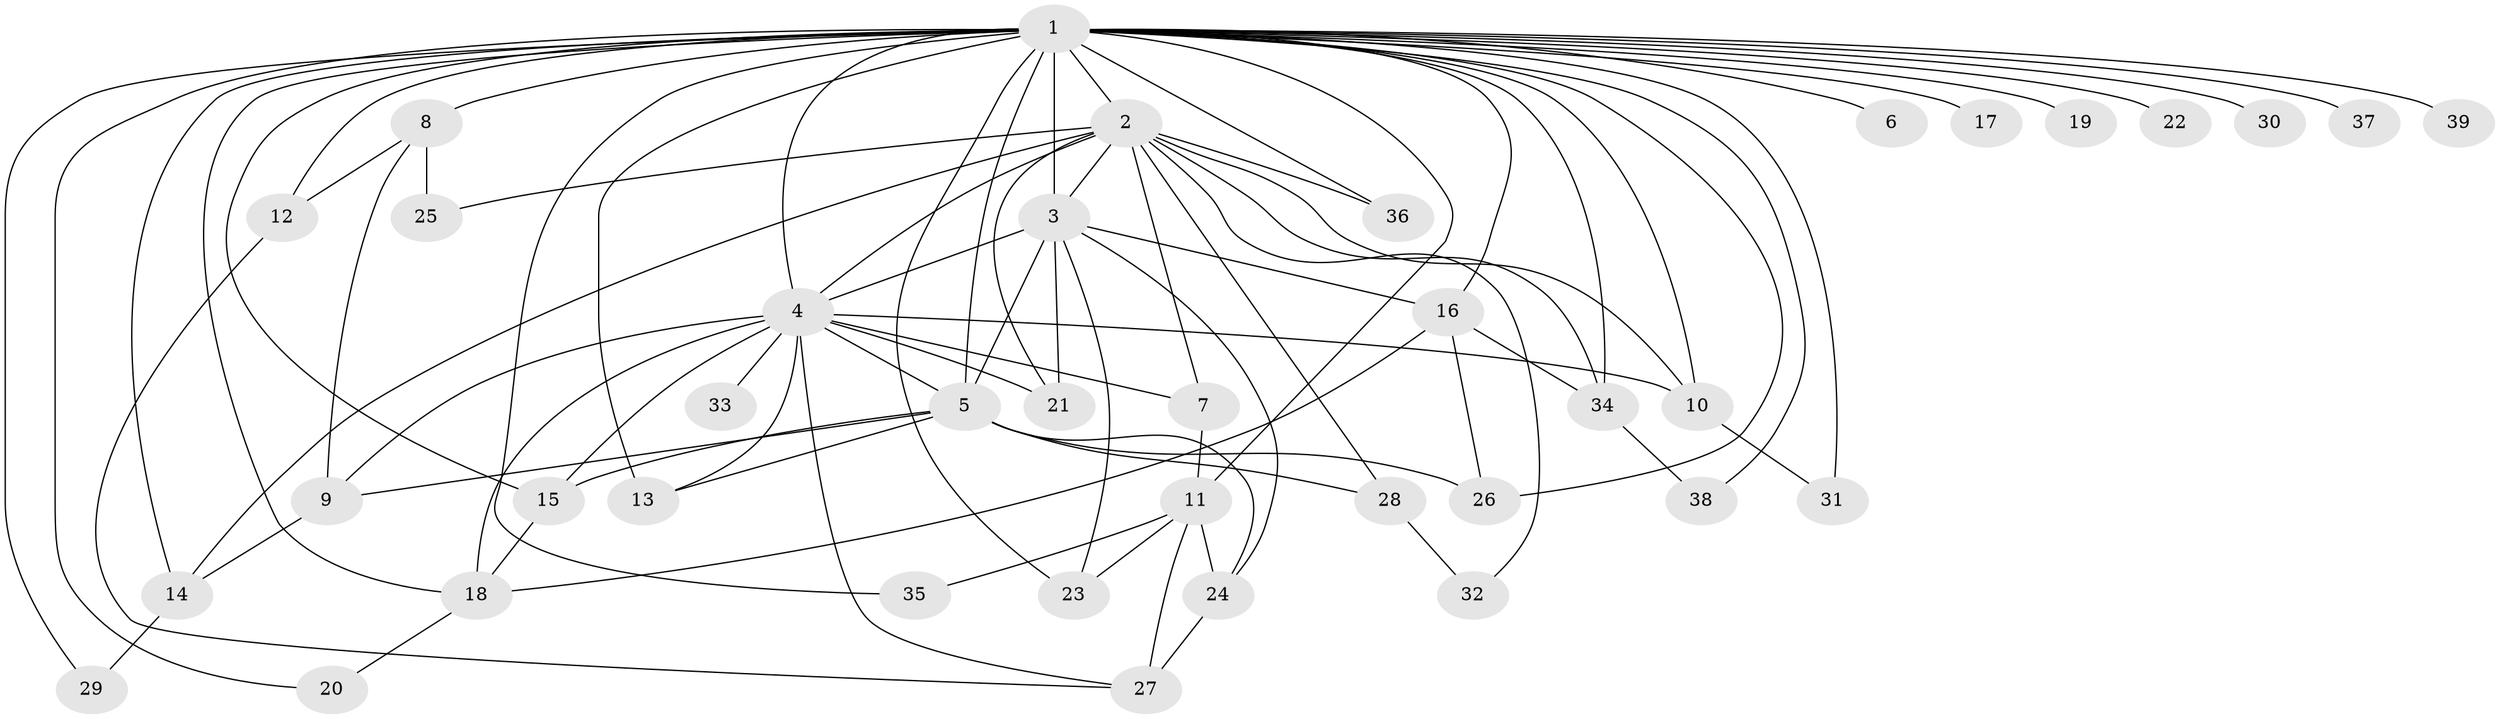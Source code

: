 // original degree distribution, {10: 0.010752688172043012, 21: 0.010752688172043012, 25: 0.010752688172043012, 23: 0.010752688172043012, 18: 0.021505376344086023, 20: 0.021505376344086023, 26: 0.010752688172043012, 13: 0.010752688172043012, 3: 0.15053763440860216, 2: 0.5591397849462365, 4: 0.0967741935483871, 5: 0.053763440860215055, 8: 0.010752688172043012, 6: 0.010752688172043012, 7: 0.010752688172043012}
// Generated by graph-tools (version 1.1) at 2025/49/03/04/25 22:49:43]
// undirected, 39 vertices, 82 edges
graph export_dot {
  node [color=gray90,style=filled];
  1;
  2;
  3;
  4;
  5;
  6;
  7;
  8;
  9;
  10;
  11;
  12;
  13;
  14;
  15;
  16;
  17;
  18;
  19;
  20;
  21;
  22;
  23;
  24;
  25;
  26;
  27;
  28;
  29;
  30;
  31;
  32;
  33;
  34;
  35;
  36;
  37;
  38;
  39;
  1 -- 2 [weight=8.0];
  1 -- 3 [weight=14.0];
  1 -- 4 [weight=6.0];
  1 -- 5 [weight=2.0];
  1 -- 6 [weight=2.0];
  1 -- 8 [weight=3.0];
  1 -- 10 [weight=1.0];
  1 -- 11 [weight=5.0];
  1 -- 12 [weight=1.0];
  1 -- 13 [weight=8.0];
  1 -- 14 [weight=2.0];
  1 -- 15 [weight=3.0];
  1 -- 16 [weight=1.0];
  1 -- 17 [weight=1.0];
  1 -- 18 [weight=1.0];
  1 -- 19 [weight=2.0];
  1 -- 20 [weight=1.0];
  1 -- 22 [weight=3.0];
  1 -- 23 [weight=1.0];
  1 -- 26 [weight=1.0];
  1 -- 29 [weight=1.0];
  1 -- 30 [weight=1.0];
  1 -- 31 [weight=1.0];
  1 -- 34 [weight=2.0];
  1 -- 35 [weight=2.0];
  1 -- 36 [weight=1.0];
  1 -- 37 [weight=2.0];
  1 -- 38 [weight=1.0];
  1 -- 39 [weight=2.0];
  2 -- 3 [weight=3.0];
  2 -- 4 [weight=2.0];
  2 -- 7 [weight=2.0];
  2 -- 10 [weight=1.0];
  2 -- 14 [weight=1.0];
  2 -- 21 [weight=1.0];
  2 -- 25 [weight=1.0];
  2 -- 28 [weight=1.0];
  2 -- 32 [weight=1.0];
  2 -- 34 [weight=1.0];
  2 -- 36 [weight=1.0];
  3 -- 4 [weight=3.0];
  3 -- 5 [weight=7.0];
  3 -- 16 [weight=2.0];
  3 -- 21 [weight=1.0];
  3 -- 23 [weight=2.0];
  3 -- 24 [weight=1.0];
  4 -- 5 [weight=2.0];
  4 -- 7 [weight=1.0];
  4 -- 9 [weight=1.0];
  4 -- 10 [weight=1.0];
  4 -- 13 [weight=1.0];
  4 -- 15 [weight=1.0];
  4 -- 18 [weight=1.0];
  4 -- 21 [weight=1.0];
  4 -- 27 [weight=1.0];
  4 -- 33 [weight=1.0];
  5 -- 9 [weight=1.0];
  5 -- 13 [weight=1.0];
  5 -- 15 [weight=1.0];
  5 -- 24 [weight=1.0];
  5 -- 26 [weight=2.0];
  5 -- 28 [weight=1.0];
  7 -- 11 [weight=1.0];
  8 -- 9 [weight=1.0];
  8 -- 12 [weight=1.0];
  8 -- 25 [weight=1.0];
  9 -- 14 [weight=1.0];
  10 -- 31 [weight=1.0];
  11 -- 23 [weight=1.0];
  11 -- 24 [weight=4.0];
  11 -- 27 [weight=3.0];
  11 -- 35 [weight=1.0];
  12 -- 27 [weight=1.0];
  14 -- 29 [weight=1.0];
  15 -- 18 [weight=1.0];
  16 -- 18 [weight=1.0];
  16 -- 26 [weight=1.0];
  16 -- 34 [weight=1.0];
  18 -- 20 [weight=1.0];
  24 -- 27 [weight=1.0];
  28 -- 32 [weight=1.0];
  34 -- 38 [weight=1.0];
}
